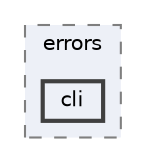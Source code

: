 digraph "views/errors/cli"
{
 // LATEX_PDF_SIZE
  bgcolor="transparent";
  edge [fontname=Helvetica,fontsize=10,labelfontname=Helvetica,labelfontsize=10];
  node [fontname=Helvetica,fontsize=10,shape=box,height=0.2,width=0.4];
  compound=true
  subgraph clusterdir_876412d10179becaa1d484de07a5971e {
    graph [ bgcolor="#edf0f7", pencolor="grey50", label="errors", fontname=Helvetica,fontsize=10 style="filled,dashed", URL="dir_876412d10179becaa1d484de07a5971e.html",tooltip=""]
  dir_dd66c77f0506680651872c18da4e6d2d [label="cli", fillcolor="#edf0f7", color="grey25", style="filled,bold", URL="dir_dd66c77f0506680651872c18da4e6d2d.html",tooltip=""];
  }
}
